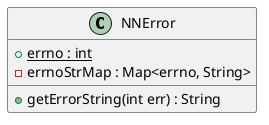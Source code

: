 @startuml
class NNError {
    + {field}{static} errno : int
    - {field} errnoStrMap : Map<errno, String>
    + {method} getErrorString(int err) : String
}
@enduml
